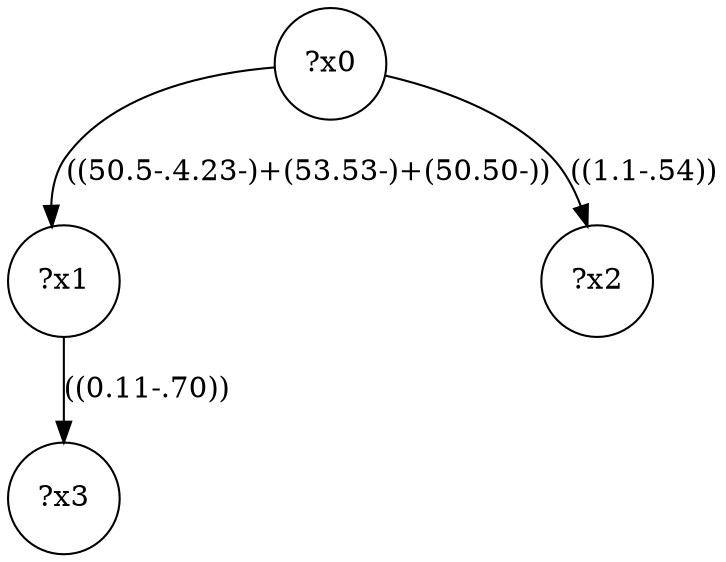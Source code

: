 digraph g {
	x0 [shape=circle, label="?x0"];
	x1 [shape=circle, label="?x1"];
	x0 -> x1 [label="((50.5-.4.23-)+(53.53-)+(50.50-))"];
	x2 [shape=circle, label="?x2"];
	x0 -> x2 [label="((1.1-.54))"];
	x3 [shape=circle, label="?x3"];
	x1 -> x3 [label="((0.11-.70))"];
}

